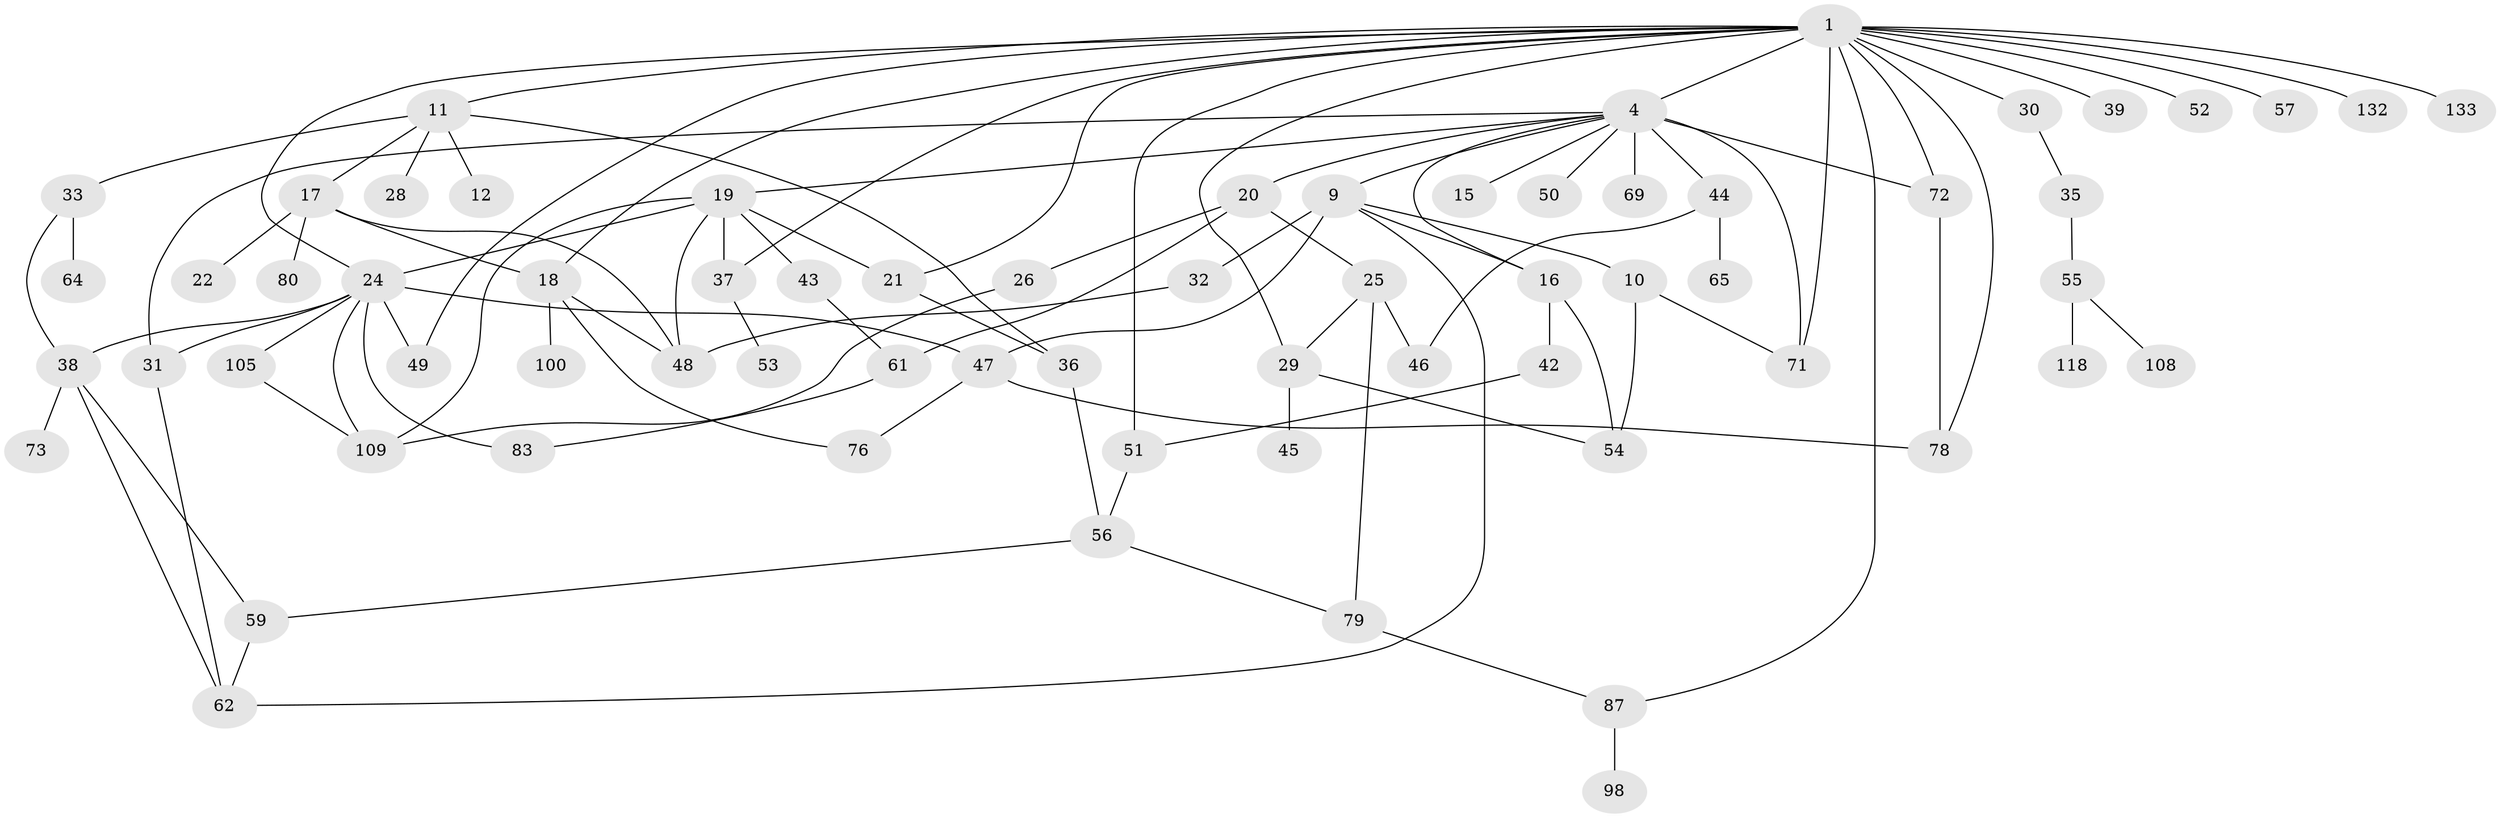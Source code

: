 // original degree distribution, {5: 0.05223880597014925, 6: 0.03731343283582089, 8: 0.014925373134328358, 3: 0.17164179104477612, 9: 0.007462686567164179, 1: 0.2835820895522388, 4: 0.11940298507462686, 2: 0.30597014925373134, 7: 0.007462686567164179}
// Generated by graph-tools (version 1.1) at 2025/13/03/09/25 04:13:28]
// undirected, 67 vertices, 102 edges
graph export_dot {
graph [start="1"]
  node [color=gray90,style=filled];
  1 [super="+85+5+2"];
  4 [super="+94+125+13+7"];
  9 [super="+66+113+14"];
  10;
  11;
  12;
  15 [super="+107"];
  16 [super="+34"];
  17;
  18 [super="+102+104+77+23+122+63"];
  19 [super="+68"];
  20;
  21;
  22;
  24 [super="+27"];
  25;
  26;
  28;
  29;
  30;
  31;
  32;
  33;
  35 [super="+75+70"];
  36;
  37 [super="+93+114+129"];
  38 [super="+40"];
  39;
  42;
  43;
  44 [super="+86"];
  45 [super="+60"];
  46;
  47;
  48;
  49;
  50;
  51 [super="+106+82+67"];
  52;
  53;
  54 [super="+84"];
  55 [super="+96"];
  56;
  57 [super="+99"];
  59 [super="+130"];
  61 [super="+112+119"];
  62;
  64;
  65;
  69;
  71 [super="+120"];
  72 [super="+91"];
  73;
  76;
  78 [super="+134+110"];
  79;
  80;
  83;
  87 [super="+95"];
  98 [super="+101"];
  100 [super="+111"];
  105;
  108;
  109 [super="+124"];
  118;
  132;
  133;
  1 -- 39;
  1 -- 132;
  1 -- 4 [weight=4];
  1 -- 29;
  1 -- 133;
  1 -- 71 [weight=2];
  1 -- 72;
  1 -- 11;
  1 -- 78;
  1 -- 18;
  1 -- 21;
  1 -- 87;
  1 -- 24;
  1 -- 30 [weight=2];
  1 -- 37;
  1 -- 49;
  1 -- 51;
  1 -- 52;
  1 -- 57 [weight=2];
  4 -- 19;
  4 -- 20;
  4 -- 71;
  4 -- 16;
  4 -- 50;
  4 -- 15;
  4 -- 69;
  4 -- 72;
  4 -- 9;
  4 -- 44;
  4 -- 31;
  9 -- 10;
  9 -- 47;
  9 -- 62;
  9 -- 16;
  9 -- 32;
  10 -- 54;
  10 -- 71;
  11 -- 12;
  11 -- 17;
  11 -- 28;
  11 -- 33;
  11 -- 36;
  16 -- 42;
  16 -- 54;
  17 -- 18;
  17 -- 22;
  17 -- 80;
  17 -- 48;
  18 -- 48;
  18 -- 100;
  18 -- 76;
  19 -- 24;
  19 -- 43;
  19 -- 48;
  19 -- 109;
  19 -- 21;
  19 -- 37;
  20 -- 25;
  20 -- 26;
  20 -- 61;
  21 -- 36;
  24 -- 31;
  24 -- 38;
  24 -- 105;
  24 -- 109;
  24 -- 47;
  24 -- 49;
  24 -- 83;
  25 -- 29;
  25 -- 79;
  25 -- 46;
  26 -- 109;
  29 -- 45;
  29 -- 54;
  30 -- 35;
  31 -- 62;
  32 -- 48;
  33 -- 64;
  33 -- 38;
  35 -- 55;
  36 -- 56;
  37 -- 53;
  38 -- 62;
  38 -- 73;
  38 -- 59;
  42 -- 51;
  43 -- 61;
  44 -- 46;
  44 -- 65;
  47 -- 76;
  47 -- 78;
  51 -- 56;
  55 -- 118;
  55 -- 108;
  56 -- 79;
  56 -- 59;
  59 -- 62;
  61 -- 83;
  72 -- 78;
  79 -- 87;
  87 -- 98;
  105 -- 109;
}
